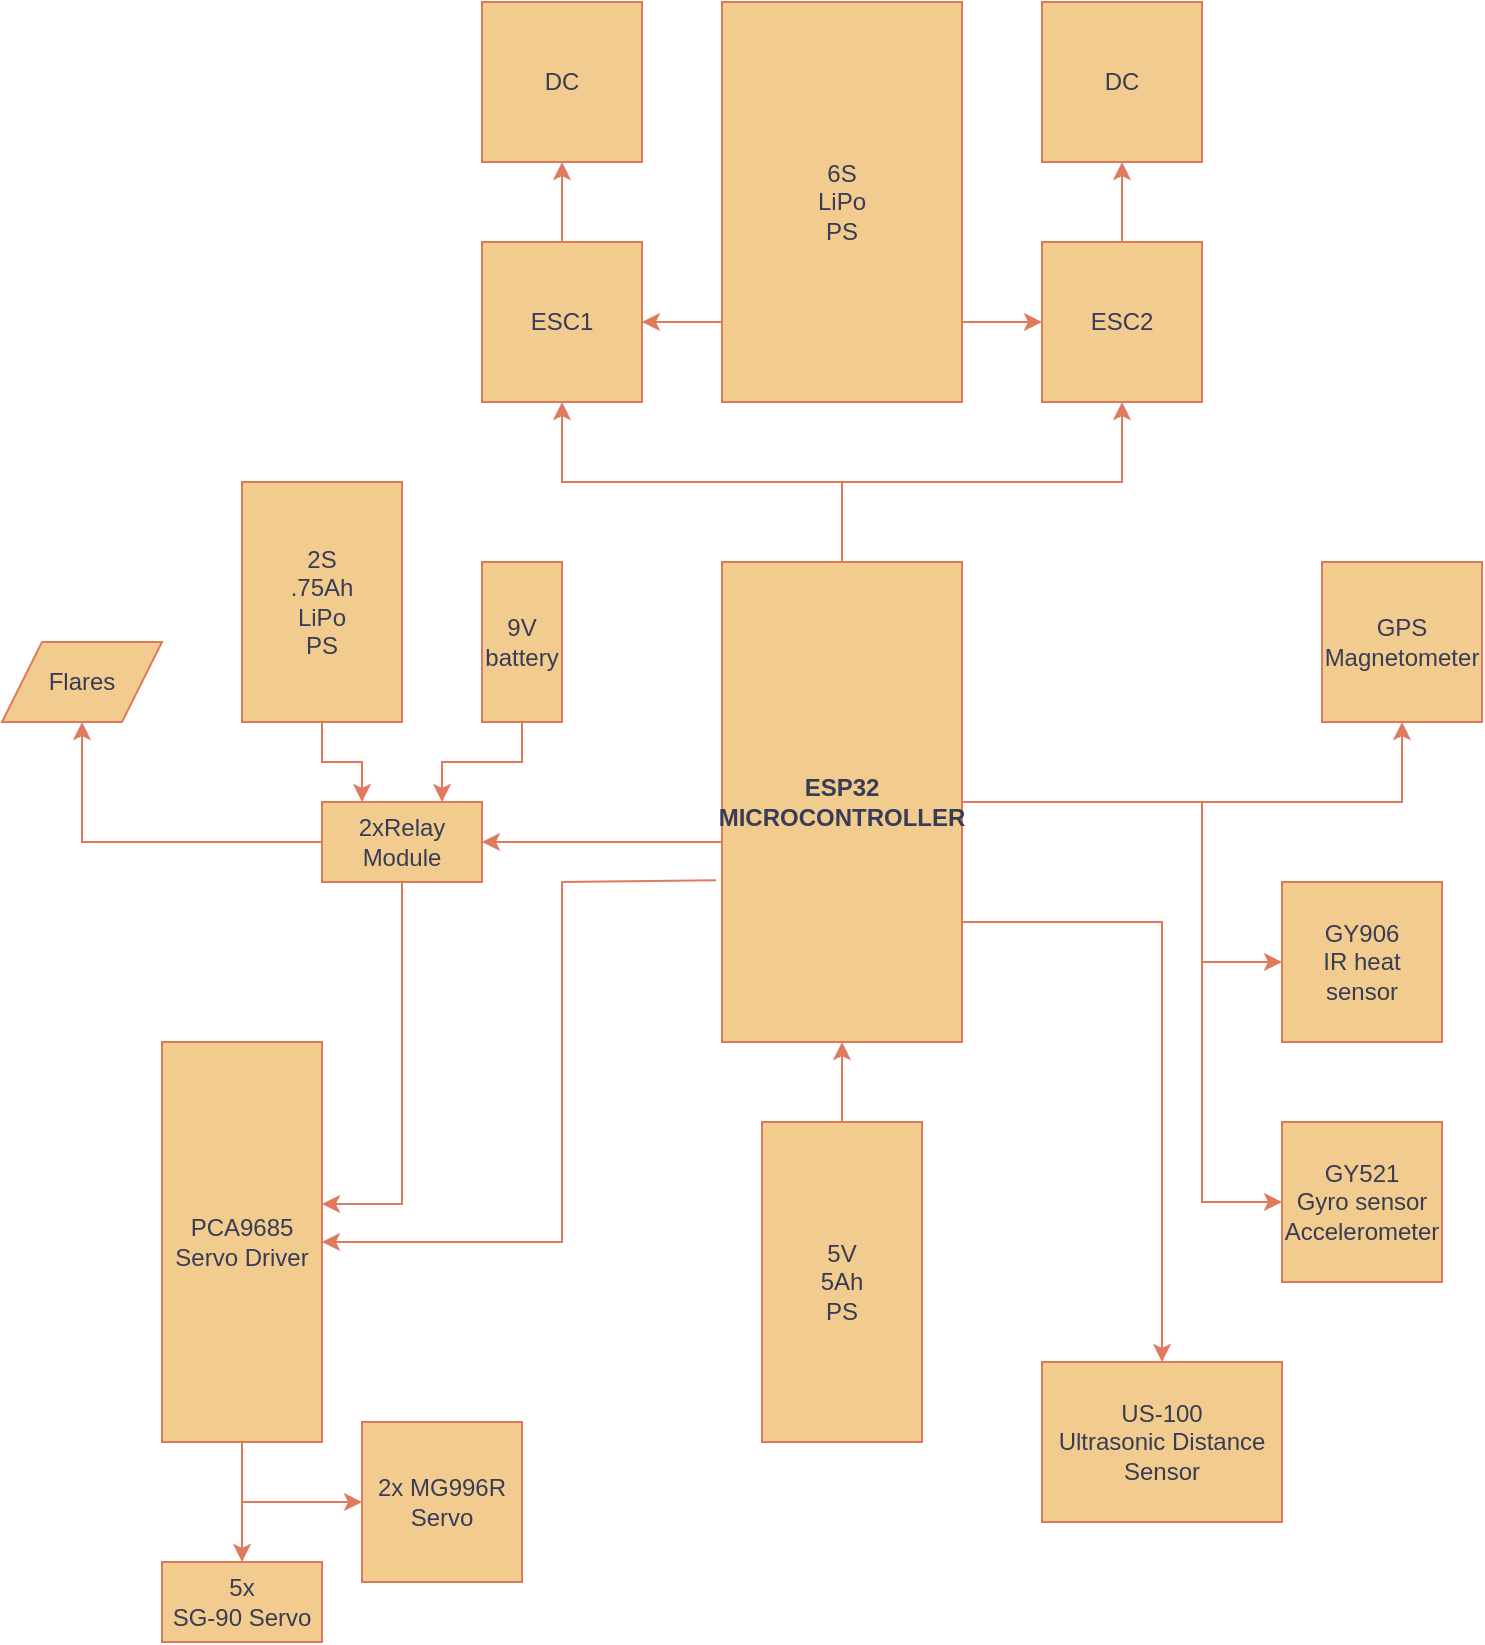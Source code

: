 <mxfile version="20.8.1" type="device"><diagram id="d_bfK2lcx4zB1rpyb_2a" name="Page-1"><mxGraphModel dx="1434" dy="756" grid="1" gridSize="10" guides="1" tooltips="1" connect="1" arrows="1" fold="1" page="1" pageScale="1" pageWidth="850" pageHeight="1100" math="0" shadow="0"><root><mxCell id="0"/><mxCell id="1" parent="0"/><mxCell id="xuqiMY1Q9UY0CbW3pGfi-21" style="edgeStyle=orthogonalEdgeStyle;rounded=0;orthogonalLoop=1;jettySize=auto;html=1;entryX=1;entryY=0.5;entryDx=0;entryDy=0;labelBackgroundColor=none;strokeColor=#E07A5F;fontColor=default;" parent="1" source="xuqiMY1Q9UY0CbW3pGfi-1" target="xuqiMY1Q9UY0CbW3pGfi-5" edge="1"><mxGeometry relative="1" as="geometry"><Array as="points"><mxPoint x="330" y="500"/><mxPoint x="330" y="500"/></Array></mxGeometry></mxCell><mxCell id="xuqiMY1Q9UY0CbW3pGfi-28" style="edgeStyle=orthogonalEdgeStyle;rounded=0;orthogonalLoop=1;jettySize=auto;html=1;exitX=1;exitY=0.75;exitDx=0;exitDy=0;entryX=0.5;entryY=0;entryDx=0;entryDy=0;labelBackgroundColor=none;strokeColor=#E07A5F;fontColor=default;" parent="1" source="xuqiMY1Q9UY0CbW3pGfi-1" target="xuqiMY1Q9UY0CbW3pGfi-16" edge="1"><mxGeometry relative="1" as="geometry"/></mxCell><mxCell id="xuqiMY1Q9UY0CbW3pGfi-29" style="edgeStyle=orthogonalEdgeStyle;rounded=0;orthogonalLoop=1;jettySize=auto;html=1;entryX=0.5;entryY=1;entryDx=0;entryDy=0;labelBackgroundColor=none;strokeColor=#E07A5F;fontColor=default;" parent="1" source="xuqiMY1Q9UY0CbW3pGfi-1" target="xuqiMY1Q9UY0CbW3pGfi-6" edge="1"><mxGeometry relative="1" as="geometry"><mxPoint x="700" y="480" as="targetPoint"/></mxGeometry></mxCell><mxCell id="xuqiMY1Q9UY0CbW3pGfi-34" style="edgeStyle=orthogonalEdgeStyle;rounded=0;orthogonalLoop=1;jettySize=auto;html=1;entryX=0.5;entryY=1;entryDx=0;entryDy=0;labelBackgroundColor=none;strokeColor=#E07A5F;fontColor=default;" parent="1" source="xuqiMY1Q9UY0CbW3pGfi-1" target="xuqiMY1Q9UY0CbW3pGfi-7" edge="1"><mxGeometry relative="1" as="geometry"><Array as="points"><mxPoint x="420" y="320"/><mxPoint x="280" y="320"/></Array></mxGeometry></mxCell><mxCell id="xuqiMY1Q9UY0CbW3pGfi-1" value="&lt;b&gt;ESP32&lt;br&gt;MICROCONTROLLER&lt;/b&gt;" style="rounded=0;whiteSpace=wrap;html=1;labelBackgroundColor=none;fillColor=#F2CC8F;strokeColor=#E07A5F;fontColor=#393C56;" parent="1" vertex="1"><mxGeometry x="360" y="360" width="120" height="240" as="geometry"/></mxCell><mxCell id="xuqiMY1Q9UY0CbW3pGfi-3" style="edgeStyle=orthogonalEdgeStyle;rounded=0;orthogonalLoop=1;jettySize=auto;html=1;entryX=0.5;entryY=1;entryDx=0;entryDy=0;labelBackgroundColor=none;strokeColor=#E07A5F;fontColor=default;" parent="1" source="xuqiMY1Q9UY0CbW3pGfi-2" target="xuqiMY1Q9UY0CbW3pGfi-1" edge="1"><mxGeometry relative="1" as="geometry"/></mxCell><mxCell id="xuqiMY1Q9UY0CbW3pGfi-2" value="5V&lt;br&gt;5Ah&lt;br&gt;PS" style="rounded=0;whiteSpace=wrap;html=1;labelBackgroundColor=none;fillColor=#F2CC8F;strokeColor=#E07A5F;fontColor=#393C56;" parent="1" vertex="1"><mxGeometry x="380" y="640" width="80" height="160" as="geometry"/></mxCell><mxCell id="xuqiMY1Q9UY0CbW3pGfi-32" style="edgeStyle=orthogonalEdgeStyle;rounded=0;orthogonalLoop=1;jettySize=auto;html=1;exitX=0.5;exitY=0;exitDx=0;exitDy=0;entryX=0.5;entryY=1;entryDx=0;entryDy=0;labelBackgroundColor=none;strokeColor=#E07A5F;fontColor=default;" parent="1" source="xuqiMY1Q9UY0CbW3pGfi-4" target="xuqiMY1Q9UY0CbW3pGfi-31" edge="1"><mxGeometry relative="1" as="geometry"/></mxCell><mxCell id="xuqiMY1Q9UY0CbW3pGfi-4" value="ESC2" style="rounded=0;whiteSpace=wrap;html=1;labelBackgroundColor=none;fillColor=#F2CC8F;strokeColor=#E07A5F;fontColor=#393C56;" parent="1" vertex="1"><mxGeometry x="520" y="200" width="80" height="80" as="geometry"/></mxCell><mxCell id="xuqiMY1Q9UY0CbW3pGfi-11" style="edgeStyle=orthogonalEdgeStyle;rounded=0;orthogonalLoop=1;jettySize=auto;html=1;entryX=0.5;entryY=1;entryDx=0;entryDy=0;labelBackgroundColor=none;strokeColor=#E07A5F;fontColor=default;" parent="1" source="xuqiMY1Q9UY0CbW3pGfi-5" target="xuqiMY1Q9UY0CbW3pGfi-10" edge="1"><mxGeometry relative="1" as="geometry"><mxPoint x="120" y="450" as="targetPoint"/><Array as="points"><mxPoint x="40" y="500"/></Array></mxGeometry></mxCell><mxCell id="xuqiMY1Q9UY0CbW3pGfi-24" style="edgeStyle=orthogonalEdgeStyle;rounded=0;orthogonalLoop=1;jettySize=auto;html=1;labelBackgroundColor=none;strokeColor=#E07A5F;fontColor=default;" parent="1" source="xuqiMY1Q9UY0CbW3pGfi-5" edge="1"><mxGeometry relative="1" as="geometry"><mxPoint x="160" y="681" as="targetPoint"/><Array as="points"><mxPoint x="200" y="681"/></Array></mxGeometry></mxCell><mxCell id="xuqiMY1Q9UY0CbW3pGfi-5" value="2xRelay Module" style="rounded=0;whiteSpace=wrap;html=1;labelBackgroundColor=none;fillColor=#F2CC8F;strokeColor=#E07A5F;fontColor=#393C56;" parent="1" vertex="1"><mxGeometry x="160" y="480" width="80" height="40" as="geometry"/></mxCell><mxCell id="xuqiMY1Q9UY0CbW3pGfi-6" value="GPS&lt;br&gt;Magnetometer" style="rounded=0;whiteSpace=wrap;html=1;labelBackgroundColor=none;fillColor=#F2CC8F;strokeColor=#E07A5F;fontColor=#393C56;" parent="1" vertex="1"><mxGeometry x="660" y="360" width="80" height="80" as="geometry"/></mxCell><mxCell id="xuqiMY1Q9UY0CbW3pGfi-33" style="edgeStyle=orthogonalEdgeStyle;rounded=0;orthogonalLoop=1;jettySize=auto;html=1;exitX=0.5;exitY=0;exitDx=0;exitDy=0;entryX=0.5;entryY=1;entryDx=0;entryDy=0;labelBackgroundColor=none;strokeColor=#E07A5F;fontColor=default;" parent="1" source="xuqiMY1Q9UY0CbW3pGfi-7" target="xuqiMY1Q9UY0CbW3pGfi-30" edge="1"><mxGeometry relative="1" as="geometry"/></mxCell><mxCell id="xuqiMY1Q9UY0CbW3pGfi-7" value="ESC1" style="rounded=0;whiteSpace=wrap;html=1;labelBackgroundColor=none;fillColor=#F2CC8F;strokeColor=#E07A5F;fontColor=#393C56;" parent="1" vertex="1"><mxGeometry x="240" y="200" width="80" height="80" as="geometry"/></mxCell><mxCell id="xuqiMY1Q9UY0CbW3pGfi-19" style="edgeStyle=orthogonalEdgeStyle;rounded=0;orthogonalLoop=1;jettySize=auto;html=1;entryX=0.5;entryY=0;entryDx=0;entryDy=0;labelBackgroundColor=none;strokeColor=#E07A5F;fontColor=default;" parent="1" source="xuqiMY1Q9UY0CbW3pGfi-8" target="xuqiMY1Q9UY0CbW3pGfi-15" edge="1"><mxGeometry relative="1" as="geometry"/></mxCell><mxCell id="xuqiMY1Q9UY0CbW3pGfi-8" value="PCA9685&lt;br&gt;Servo Driver" style="rounded=0;whiteSpace=wrap;html=1;labelBackgroundColor=none;fillColor=#F2CC8F;strokeColor=#E07A5F;fontColor=#393C56;" parent="1" vertex="1"><mxGeometry x="80" y="600" width="80" height="200" as="geometry"/></mxCell><mxCell id="xuqiMY1Q9UY0CbW3pGfi-10" value="Flares" style="shape=parallelogram;perimeter=parallelogramPerimeter;whiteSpace=wrap;html=1;fixedSize=1;labelBackgroundColor=none;fillColor=#F2CC8F;strokeColor=#E07A5F;fontColor=#393C56;rounded=0;" parent="1" vertex="1"><mxGeometry y="400" width="80" height="40" as="geometry"/></mxCell><mxCell id="xuqiMY1Q9UY0CbW3pGfi-14" value="2x MG996R&lt;br&gt;Servo" style="rounded=0;whiteSpace=wrap;html=1;labelBackgroundColor=none;fillColor=#F2CC8F;strokeColor=#E07A5F;fontColor=#393C56;" parent="1" vertex="1"><mxGeometry x="180" y="790" width="80" height="80" as="geometry"/></mxCell><mxCell id="xuqiMY1Q9UY0CbW3pGfi-15" value="5x&lt;br&gt;SG-90 Servo" style="rounded=0;whiteSpace=wrap;html=1;labelBackgroundColor=none;fillColor=#F2CC8F;strokeColor=#E07A5F;fontColor=#393C56;" parent="1" vertex="1"><mxGeometry x="80" y="860" width="80" height="40" as="geometry"/></mxCell><mxCell id="xuqiMY1Q9UY0CbW3pGfi-16" value="US-100&lt;br&gt;Ultrasonic Distance Sensor" style="rounded=0;whiteSpace=wrap;html=1;labelBackgroundColor=none;fillColor=#F2CC8F;strokeColor=#E07A5F;fontColor=#393C56;" parent="1" vertex="1"><mxGeometry x="520" y="760" width="120" height="80" as="geometry"/></mxCell><mxCell id="xuqiMY1Q9UY0CbW3pGfi-25" style="edgeStyle=orthogonalEdgeStyle;rounded=0;orthogonalLoop=1;jettySize=auto;html=1;entryX=0.25;entryY=0;entryDx=0;entryDy=0;labelBackgroundColor=none;strokeColor=#E07A5F;fontColor=default;" parent="1" source="xuqiMY1Q9UY0CbW3pGfi-17" target="xuqiMY1Q9UY0CbW3pGfi-5" edge="1"><mxGeometry relative="1" as="geometry"/></mxCell><mxCell id="xuqiMY1Q9UY0CbW3pGfi-17" value="2S&lt;br&gt;.75Ah&lt;br&gt;LiPo&lt;br&gt;PS" style="rounded=0;whiteSpace=wrap;html=1;labelBackgroundColor=none;fillColor=#F2CC8F;strokeColor=#E07A5F;fontColor=#393C56;" parent="1" vertex="1"><mxGeometry x="120" y="320" width="80" height="120" as="geometry"/></mxCell><mxCell id="xuqiMY1Q9UY0CbW3pGfi-20" value="" style="endArrow=classic;html=1;rounded=0;entryX=0;entryY=0.5;entryDx=0;entryDy=0;labelBackgroundColor=none;strokeColor=#E07A5F;fontColor=default;" parent="1" target="xuqiMY1Q9UY0CbW3pGfi-14" edge="1"><mxGeometry width="50" height="50" relative="1" as="geometry"><mxPoint x="120" y="830" as="sourcePoint"/><mxPoint x="440" y="590" as="targetPoint"/></mxGeometry></mxCell><mxCell id="xuqiMY1Q9UY0CbW3pGfi-22" value="" style="endArrow=classic;html=1;rounded=0;exitX=-0.025;exitY=0.663;exitDx=0;exitDy=0;exitPerimeter=0;entryX=1;entryY=0.5;entryDx=0;entryDy=0;labelBackgroundColor=none;strokeColor=#E07A5F;fontColor=default;" parent="1" source="xuqiMY1Q9UY0CbW3pGfi-1" target="xuqiMY1Q9UY0CbW3pGfi-8" edge="1"><mxGeometry width="50" height="50" relative="1" as="geometry"><mxPoint x="390" y="640" as="sourcePoint"/><mxPoint x="230" y="530" as="targetPoint"/><Array as="points"><mxPoint x="280" y="520"/><mxPoint x="280" y="700"/></Array></mxGeometry></mxCell><mxCell id="xuqiMY1Q9UY0CbW3pGfi-27" style="edgeStyle=orthogonalEdgeStyle;rounded=0;orthogonalLoop=1;jettySize=auto;html=1;entryX=0.75;entryY=0;entryDx=0;entryDy=0;labelBackgroundColor=none;strokeColor=#E07A5F;fontColor=default;" parent="1" source="xuqiMY1Q9UY0CbW3pGfi-26" target="xuqiMY1Q9UY0CbW3pGfi-5" edge="1"><mxGeometry relative="1" as="geometry"/></mxCell><mxCell id="xuqiMY1Q9UY0CbW3pGfi-26" value="9V&lt;br&gt;battery" style="rounded=0;whiteSpace=wrap;html=1;labelBackgroundColor=none;fillColor=#F2CC8F;strokeColor=#E07A5F;fontColor=#393C56;" parent="1" vertex="1"><mxGeometry x="240" y="360" width="40" height="80" as="geometry"/></mxCell><mxCell id="xuqiMY1Q9UY0CbW3pGfi-30" value="DC" style="rounded=0;whiteSpace=wrap;html=1;labelBackgroundColor=none;fillColor=#F2CC8F;strokeColor=#E07A5F;fontColor=#393C56;" parent="1" vertex="1"><mxGeometry x="240" y="80" width="80" height="80" as="geometry"/></mxCell><mxCell id="xuqiMY1Q9UY0CbW3pGfi-31" value="DC" style="rounded=0;whiteSpace=wrap;html=1;labelBackgroundColor=none;fillColor=#F2CC8F;strokeColor=#E07A5F;fontColor=#393C56;" parent="1" vertex="1"><mxGeometry x="520" y="80" width="80" height="80" as="geometry"/></mxCell><mxCell id="xuqiMY1Q9UY0CbW3pGfi-35" value="" style="endArrow=classic;html=1;rounded=0;entryX=0.5;entryY=1;entryDx=0;entryDy=0;labelBackgroundColor=none;strokeColor=#E07A5F;fontColor=default;" parent="1" target="xuqiMY1Q9UY0CbW3pGfi-4" edge="1"><mxGeometry width="50" height="50" relative="1" as="geometry"><mxPoint x="420" y="320" as="sourcePoint"/><mxPoint x="440" y="480" as="targetPoint"/><Array as="points"><mxPoint x="480" y="320"/><mxPoint x="560" y="320"/></Array></mxGeometry></mxCell><mxCell id="xuqiMY1Q9UY0CbW3pGfi-37" style="edgeStyle=orthogonalEdgeStyle;rounded=0;orthogonalLoop=1;jettySize=auto;html=1;exitX=1;exitY=0.5;exitDx=0;exitDy=0;entryX=0;entryY=0.5;entryDx=0;entryDy=0;labelBackgroundColor=none;strokeColor=#E07A5F;fontColor=default;" parent="1" source="xuqiMY1Q9UY0CbW3pGfi-36" target="xuqiMY1Q9UY0CbW3pGfi-4" edge="1"><mxGeometry relative="1" as="geometry"><mxPoint x="500" y="240" as="targetPoint"/><Array as="points"><mxPoint x="480" y="240"/></Array></mxGeometry></mxCell><mxCell id="xuqiMY1Q9UY0CbW3pGfi-38" style="edgeStyle=orthogonalEdgeStyle;rounded=0;orthogonalLoop=1;jettySize=auto;html=1;entryX=1;entryY=0.5;entryDx=0;entryDy=0;labelBackgroundColor=none;strokeColor=#E07A5F;fontColor=default;" parent="1" source="xuqiMY1Q9UY0CbW3pGfi-36" target="xuqiMY1Q9UY0CbW3pGfi-7" edge="1"><mxGeometry relative="1" as="geometry"><Array as="points"><mxPoint x="350" y="240"/><mxPoint x="350" y="240"/></Array></mxGeometry></mxCell><mxCell id="xuqiMY1Q9UY0CbW3pGfi-36" value="6S&lt;br&gt;LiPo&lt;br&gt;PS" style="rounded=0;whiteSpace=wrap;html=1;labelBackgroundColor=none;fillColor=#F2CC8F;strokeColor=#E07A5F;fontColor=#393C56;" parent="1" vertex="1"><mxGeometry x="360" y="80" width="120" height="200" as="geometry"/></mxCell><mxCell id="xuqiMY1Q9UY0CbW3pGfi-39" value="GY906&lt;br&gt;IR heat sensor" style="rounded=0;whiteSpace=wrap;html=1;labelBackgroundColor=none;fillColor=#F2CC8F;strokeColor=#E07A5F;fontColor=#393C56;" parent="1" vertex="1"><mxGeometry x="640" y="520" width="80" height="80" as="geometry"/></mxCell><mxCell id="xuqiMY1Q9UY0CbW3pGfi-40" value="" style="endArrow=classic;html=1;rounded=0;entryX=0;entryY=0.5;entryDx=0;entryDy=0;labelBackgroundColor=none;strokeColor=#E07A5F;fontColor=default;" parent="1" target="xuqiMY1Q9UY0CbW3pGfi-39" edge="1"><mxGeometry width="50" height="50" relative="1" as="geometry"><mxPoint x="600" y="480" as="sourcePoint"/><mxPoint x="440" y="590" as="targetPoint"/><Array as="points"><mxPoint x="600" y="514"/><mxPoint x="600" y="560"/></Array></mxGeometry></mxCell><mxCell id="xuqiMY1Q9UY0CbW3pGfi-41" value="" style="endArrow=classic;html=1;rounded=0;labelBackgroundColor=none;strokeColor=#E07A5F;fontColor=default;" parent="1" edge="1"><mxGeometry width="50" height="50" relative="1" as="geometry"><mxPoint x="600" y="560" as="sourcePoint"/><mxPoint x="640" y="680" as="targetPoint"/><Array as="points"><mxPoint x="600" y="680"/></Array></mxGeometry></mxCell><mxCell id="xuqiMY1Q9UY0CbW3pGfi-42" value="GY521&lt;br&gt;Gyro sensor&lt;br&gt;Accelerometer" style="rounded=0;whiteSpace=wrap;html=1;labelBackgroundColor=none;fillColor=#F2CC8F;strokeColor=#E07A5F;fontColor=#393C56;" parent="1" vertex="1"><mxGeometry x="640" y="640" width="80" height="80" as="geometry"/></mxCell></root></mxGraphModel></diagram></mxfile>